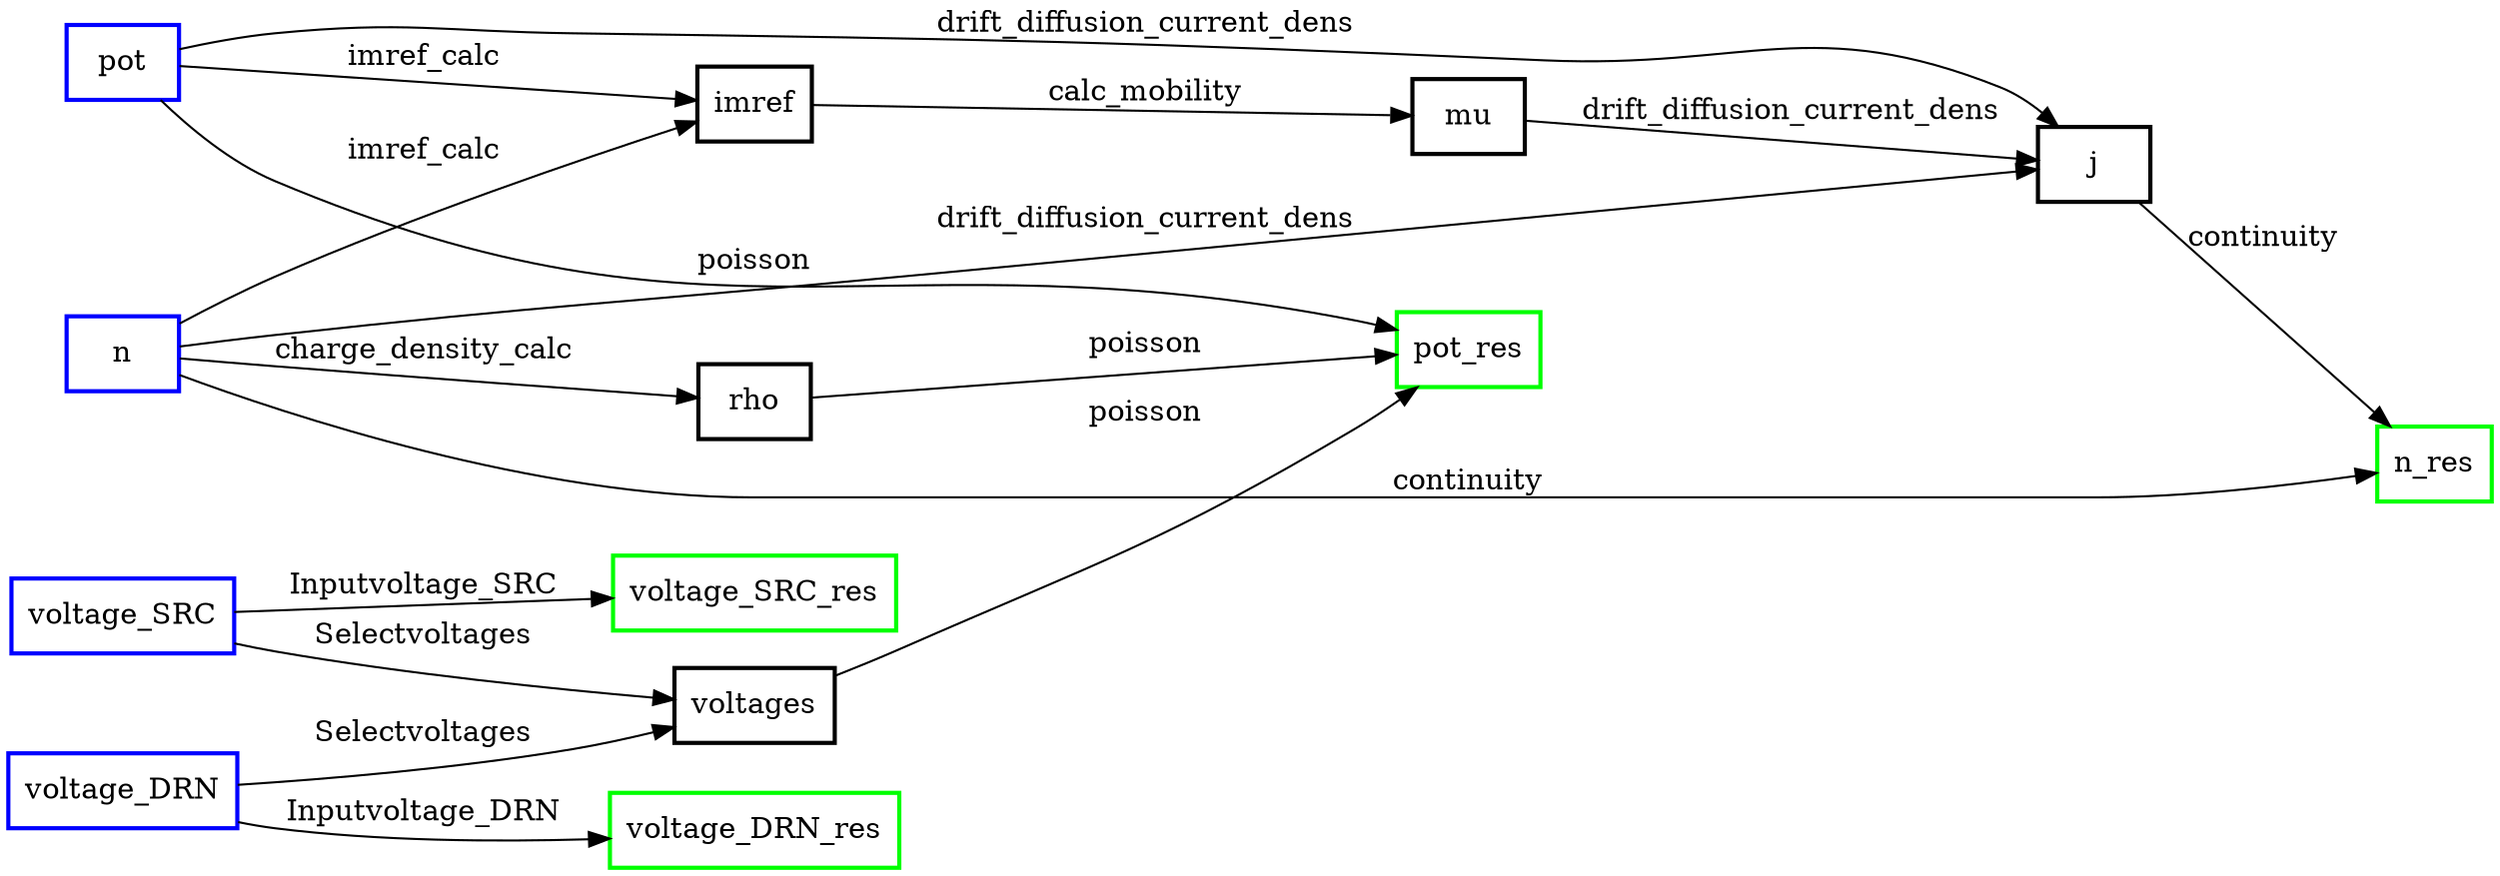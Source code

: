 digraph mygraph {
  rankdir = "LR"
  node [shape=box]
  1 [color=blue label="pot
" penwidth=2.0]
  2 [color=green label="pot_res
" penwidth=2.0]
  3 [color=black label="rho
" penwidth=2.0]
  4 [color=black label="voltages
" penwidth=2.0]
  5 [color=blue label="n
" penwidth=2.0]
  6 [color=green label="n_res
" penwidth=2.0]
  7 [color=black label="j
" penwidth=2.0]
  8 [color=black label="mu
" penwidth=2.0]
  9 [color=black label="imref
" penwidth=2.0]
  10 [color=blue label="voltage_SRC
" penwidth=2.0]
  11 [color=green label="voltage_SRC_res
" penwidth=2.0]
  12 [color=blue label="voltage_DRN
" penwidth=2.0]
  13 [color=green label="voltage_DRN_res
" penwidth=2.0]
  1 -> 2 [label="poisson"]
  3 -> 2 [label="poisson"]
  4 -> 2 [label="poisson"]
  5 -> 3 [label="charge_density_calc"]
  10 -> 4 [label="Selectvoltages"]
  12 -> 4 [label="Selectvoltages"]
  7 -> 6 [label="continuity"]
  5 -> 6 [label="continuity"]
  5 -> 7 [label="drift_diffusion_current_dens"]
  1 -> 7 [label="drift_diffusion_current_dens"]
  8 -> 7 [label="drift_diffusion_current_dens"]
  9 -> 8 [label="calc_mobility"]
  1 -> 9 [label="imref_calc"]
  5 -> 9 [label="imref_calc"]
  10 -> 11 [label="Inputvoltage_SRC"]
  12 -> 13 [label="Inputvoltage_DRN"]
}
